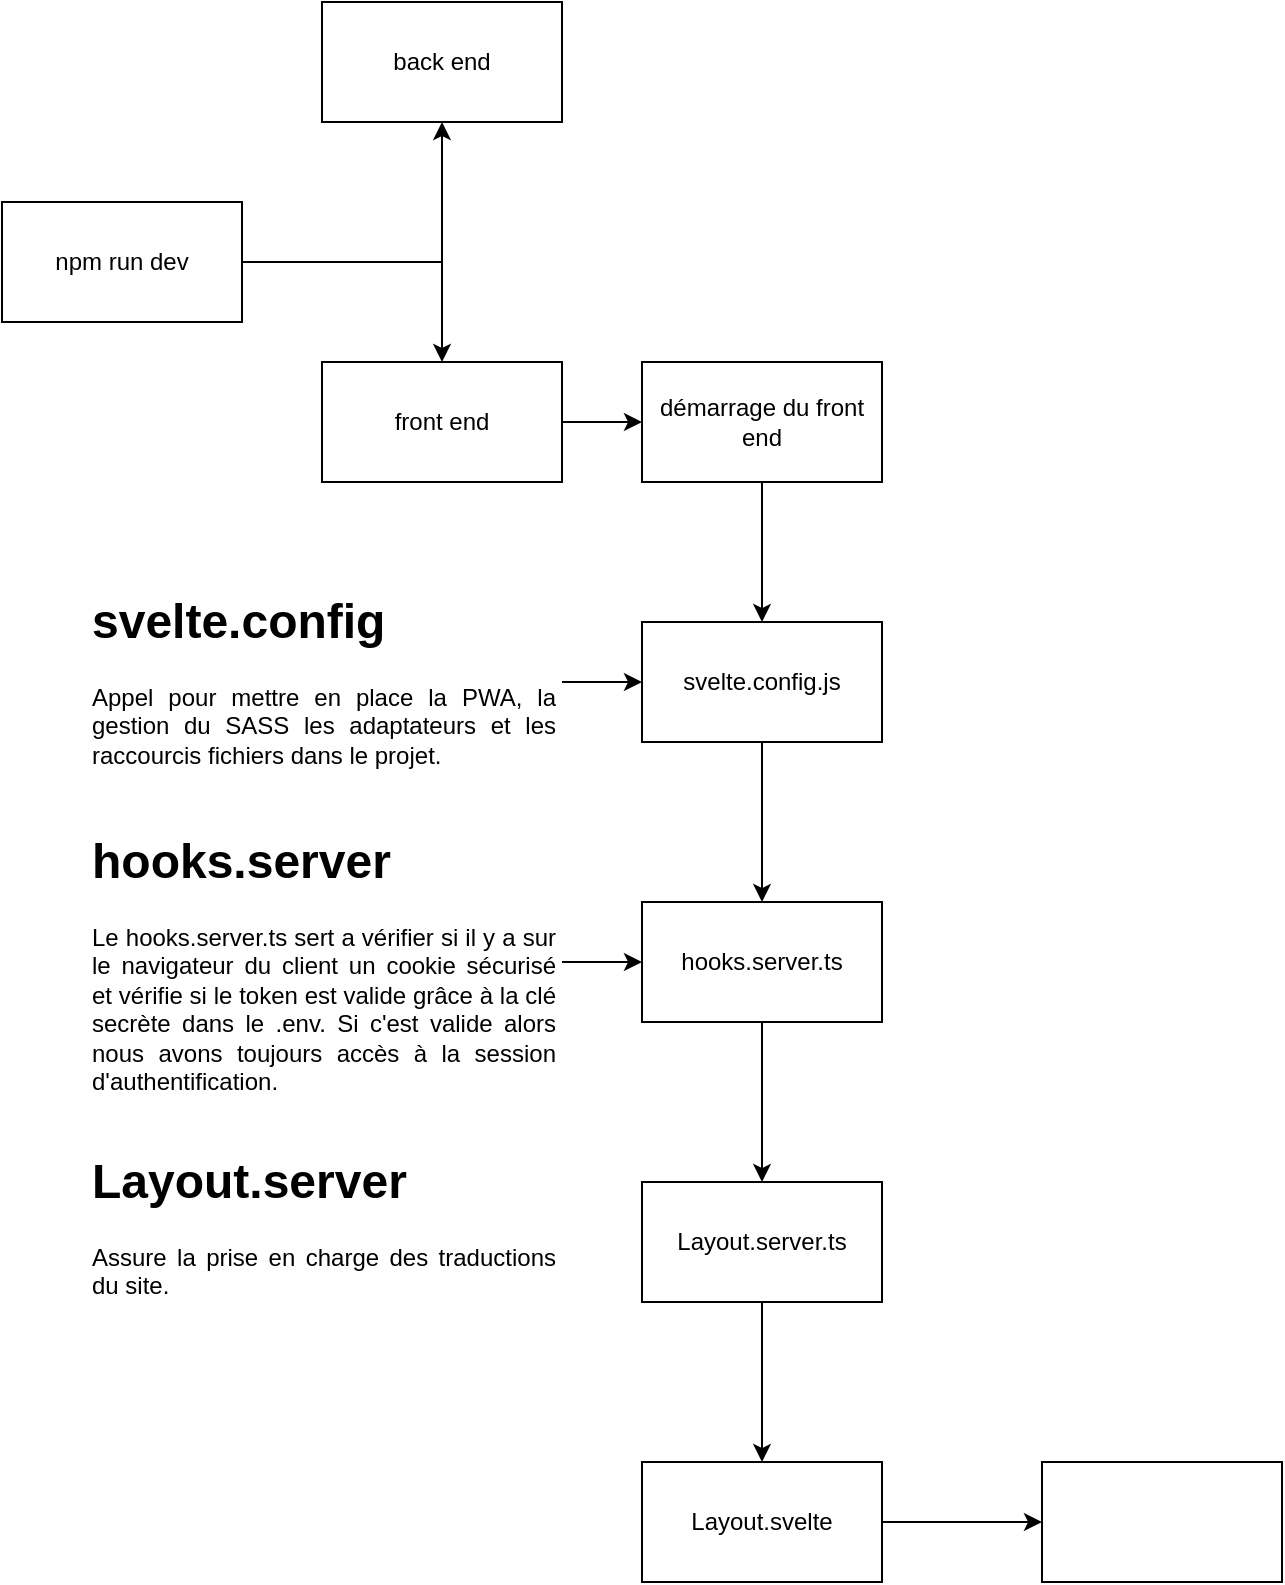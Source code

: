 <mxfile version="22.1.21" type="github">
  <diagram name="Page-1" id="VXtNGIWzz0i97T_DtU3W">
    <mxGraphModel dx="1050" dy="557" grid="1" gridSize="10" guides="1" tooltips="1" connect="1" arrows="1" fold="1" page="1" pageScale="1" pageWidth="827" pageHeight="1169" math="0" shadow="0">
      <root>
        <mxCell id="0" />
        <mxCell id="1" parent="0" />
        <mxCell id="yugVjjV_UeTPimWIvTRu-3" value="" style="edgeStyle=orthogonalEdgeStyle;rounded=0;orthogonalLoop=1;jettySize=auto;html=1;" parent="1" source="yugVjjV_UeTPimWIvTRu-1" target="yugVjjV_UeTPimWIvTRu-2" edge="1">
          <mxGeometry relative="1" as="geometry">
            <Array as="points">
              <mxPoint x="260" y="470" />
            </Array>
          </mxGeometry>
        </mxCell>
        <mxCell id="yugVjjV_UeTPimWIvTRu-1" value="npm run dev" style="rounded=0;whiteSpace=wrap;html=1;" parent="1" vertex="1">
          <mxGeometry x="40" y="440" width="120" height="60" as="geometry" />
        </mxCell>
        <mxCell id="yugVjjV_UeTPimWIvTRu-5" value="" style="edgeStyle=orthogonalEdgeStyle;rounded=0;orthogonalLoop=1;jettySize=auto;html=1;" parent="1" source="yugVjjV_UeTPimWIvTRu-2" target="yugVjjV_UeTPimWIvTRu-4" edge="1">
          <mxGeometry relative="1" as="geometry" />
        </mxCell>
        <mxCell id="yugVjjV_UeTPimWIvTRu-2" value="front end" style="rounded=0;whiteSpace=wrap;html=1;" parent="1" vertex="1">
          <mxGeometry x="200" y="520" width="120" height="60" as="geometry" />
        </mxCell>
        <mxCell id="uxCP0doEJ4sgyuuDpB1K-8" value="" style="edgeStyle=orthogonalEdgeStyle;rounded=0;orthogonalLoop=1;jettySize=auto;html=1;entryX=0.5;entryY=0;entryDx=0;entryDy=0;" edge="1" parent="1" source="yugVjjV_UeTPimWIvTRu-4" target="uxCP0doEJ4sgyuuDpB1K-14">
          <mxGeometry relative="1" as="geometry">
            <mxPoint x="420" y="690" as="targetPoint" />
          </mxGeometry>
        </mxCell>
        <mxCell id="yugVjjV_UeTPimWIvTRu-4" value="démarrage du front end" style="rounded=0;whiteSpace=wrap;html=1;" parent="1" vertex="1">
          <mxGeometry x="360" y="520" width="120" height="60" as="geometry" />
        </mxCell>
        <mxCell id="uxCP0doEJ4sgyuuDpB1K-1" value="back end" style="rounded=0;whiteSpace=wrap;html=1;" vertex="1" parent="1">
          <mxGeometry x="200" y="340" width="120" height="60" as="geometry" />
        </mxCell>
        <mxCell id="uxCP0doEJ4sgyuuDpB1K-2" value="" style="endArrow=classic;html=1;rounded=0;exitX=1;exitY=0.5;exitDx=0;exitDy=0;entryX=0.5;entryY=1;entryDx=0;entryDy=0;" edge="1" parent="1" source="yugVjjV_UeTPimWIvTRu-1" target="uxCP0doEJ4sgyuuDpB1K-1">
          <mxGeometry width="50" height="50" relative="1" as="geometry">
            <mxPoint x="390" y="500" as="sourcePoint" />
            <mxPoint x="440" y="450" as="targetPoint" />
            <Array as="points">
              <mxPoint x="260" y="470" />
            </Array>
          </mxGeometry>
        </mxCell>
        <mxCell id="uxCP0doEJ4sgyuuDpB1K-13" value="" style="edgeStyle=orthogonalEdgeStyle;rounded=0;orthogonalLoop=1;jettySize=auto;html=1;" edge="1" parent="1" source="uxCP0doEJ4sgyuuDpB1K-7" target="uxCP0doEJ4sgyuuDpB1K-12">
          <mxGeometry relative="1" as="geometry" />
        </mxCell>
        <mxCell id="uxCP0doEJ4sgyuuDpB1K-7" value="hooks.server.ts" style="rounded=0;whiteSpace=wrap;html=1;" vertex="1" parent="1">
          <mxGeometry x="360" y="790" width="120" height="60" as="geometry" />
        </mxCell>
        <mxCell id="uxCP0doEJ4sgyuuDpB1K-10" value="" style="edgeStyle=orthogonalEdgeStyle;rounded=0;orthogonalLoop=1;jettySize=auto;html=1;" edge="1" parent="1" source="uxCP0doEJ4sgyuuDpB1K-9" target="uxCP0doEJ4sgyuuDpB1K-7">
          <mxGeometry relative="1" as="geometry" />
        </mxCell>
        <mxCell id="uxCP0doEJ4sgyuuDpB1K-9" value="&lt;h1&gt;hooks.server&lt;/h1&gt;&lt;p style=&quot;text-align: justify;&quot;&gt;Le hooks.server.ts sert a vérifier si il y a sur le navigateur du client un cookie sécurisé et vérifie si le token est valide grâce à la clé secrète dans le .env. Si c&#39;est valide alors nous avons toujours accès à la session d&#39;authentification.&lt;br&gt;&lt;/p&gt;" style="text;html=1;strokeColor=none;fillColor=none;spacing=5;spacingTop=-20;whiteSpace=wrap;overflow=hidden;rounded=0;" vertex="1" parent="1">
          <mxGeometry x="80" y="750" width="240" height="140" as="geometry" />
        </mxCell>
        <mxCell id="uxCP0doEJ4sgyuuDpB1K-22" value="" style="edgeStyle=orthogonalEdgeStyle;rounded=0;orthogonalLoop=1;jettySize=auto;html=1;" edge="1" parent="1" source="uxCP0doEJ4sgyuuDpB1K-12" target="uxCP0doEJ4sgyuuDpB1K-21">
          <mxGeometry relative="1" as="geometry" />
        </mxCell>
        <mxCell id="uxCP0doEJ4sgyuuDpB1K-12" value="Layout.server.ts" style="whiteSpace=wrap;html=1;rounded=0;" vertex="1" parent="1">
          <mxGeometry x="360" y="930" width="120" height="60" as="geometry" />
        </mxCell>
        <mxCell id="uxCP0doEJ4sgyuuDpB1K-15" value="" style="edgeStyle=orthogonalEdgeStyle;rounded=0;orthogonalLoop=1;jettySize=auto;html=1;" edge="1" parent="1" source="uxCP0doEJ4sgyuuDpB1K-14" target="uxCP0doEJ4sgyuuDpB1K-7">
          <mxGeometry relative="1" as="geometry" />
        </mxCell>
        <UserObject label="svelte.config.js" link="svelte.config.js" id="uxCP0doEJ4sgyuuDpB1K-14">
          <mxCell style="rounded=0;whiteSpace=wrap;html=1;" vertex="1" parent="1">
            <mxGeometry x="360" y="650" width="120" height="60" as="geometry" />
          </mxCell>
        </UserObject>
        <mxCell id="uxCP0doEJ4sgyuuDpB1K-18" value="" style="edgeStyle=orthogonalEdgeStyle;rounded=0;orthogonalLoop=1;jettySize=auto;html=1;" edge="1" parent="1" source="uxCP0doEJ4sgyuuDpB1K-16" target="uxCP0doEJ4sgyuuDpB1K-14">
          <mxGeometry relative="1" as="geometry" />
        </mxCell>
        <mxCell id="uxCP0doEJ4sgyuuDpB1K-16" value="&lt;h1&gt;svelte.config&lt;/h1&gt;&lt;p style=&quot;text-align: justify;&quot;&gt;Appel pour mettre en place la PWA, la gestion du SASS les adaptateurs et les raccourcis fichiers dans le projet.&lt;br&gt;&lt;/p&gt;" style="text;html=1;strokeColor=none;fillColor=none;spacing=5;spacingTop=-20;whiteSpace=wrap;overflow=hidden;rounded=0;" vertex="1" parent="1">
          <mxGeometry x="80" y="630" width="240" height="100" as="geometry" />
        </mxCell>
        <mxCell id="uxCP0doEJ4sgyuuDpB1K-20" value="&lt;h1&gt;Layout.server&lt;/h1&gt;&lt;p style=&quot;text-align: justify;&quot;&gt;Assure la prise en charge des traductions du site.&lt;br&gt;&lt;/p&gt;" style="text;html=1;strokeColor=none;fillColor=none;spacing=5;spacingTop=-20;whiteSpace=wrap;overflow=hidden;rounded=0;" vertex="1" parent="1">
          <mxGeometry x="80" y="910" width="240" height="100" as="geometry" />
        </mxCell>
        <mxCell id="uxCP0doEJ4sgyuuDpB1K-24" value="" style="edgeStyle=orthogonalEdgeStyle;rounded=0;orthogonalLoop=1;jettySize=auto;html=1;" edge="1" parent="1" source="uxCP0doEJ4sgyuuDpB1K-21" target="uxCP0doEJ4sgyuuDpB1K-23">
          <mxGeometry relative="1" as="geometry" />
        </mxCell>
        <mxCell id="uxCP0doEJ4sgyuuDpB1K-21" value="Layout.svelte" style="whiteSpace=wrap;html=1;rounded=0;" vertex="1" parent="1">
          <mxGeometry x="360" y="1070" width="120" height="60" as="geometry" />
        </mxCell>
        <mxCell id="uxCP0doEJ4sgyuuDpB1K-23" value="" style="whiteSpace=wrap;html=1;rounded=0;" vertex="1" parent="1">
          <mxGeometry x="560" y="1070" width="120" height="60" as="geometry" />
        </mxCell>
      </root>
    </mxGraphModel>
  </diagram>
</mxfile>
